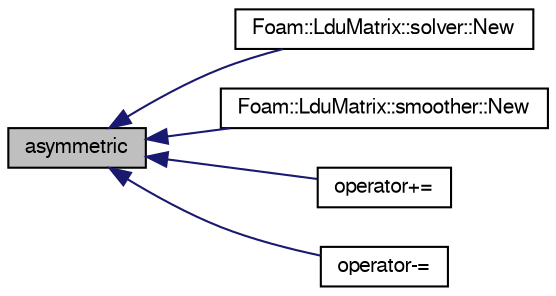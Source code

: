 digraph "asymmetric"
{
  bgcolor="transparent";
  edge [fontname="FreeSans",fontsize="10",labelfontname="FreeSans",labelfontsize="10"];
  node [fontname="FreeSans",fontsize="10",shape=record];
  rankdir="LR";
  Node1 [label="asymmetric",height=0.2,width=0.4,color="black", fillcolor="grey75", style="filled" fontcolor="black"];
  Node1 -> Node2 [dir="back",color="midnightblue",fontsize="10",style="solid",fontname="FreeSans"];
  Node2 [label="Foam::LduMatrix::solver::New",height=0.2,width=0.4,color="black",URL="$a02312.html#aa83e6f17133f94a5c4bb906a4991ceed",tooltip="Return a new solver. "];
  Node1 -> Node3 [dir="back",color="midnightblue",fontsize="10",style="solid",fontname="FreeSans"];
  Node3 [label="Foam::LduMatrix::smoother::New",height=0.2,width=0.4,color="black",URL="$a02290.html#af8f5001d95d7c1d471c4d24eedefced2",tooltip="Return a new smoother. "];
  Node1 -> Node4 [dir="back",color="midnightblue",fontsize="10",style="solid",fontname="FreeSans"];
  Node4 [label="operator+=",height=0.2,width=0.4,color="black",URL="$a01246.html#a67cb5e721083def89a8775562081caeb"];
  Node1 -> Node5 [dir="back",color="midnightblue",fontsize="10",style="solid",fontname="FreeSans"];
  Node5 [label="operator-=",height=0.2,width=0.4,color="black",URL="$a01246.html#ade231ee3b05d977629dbaeeb2c538dae"];
}
